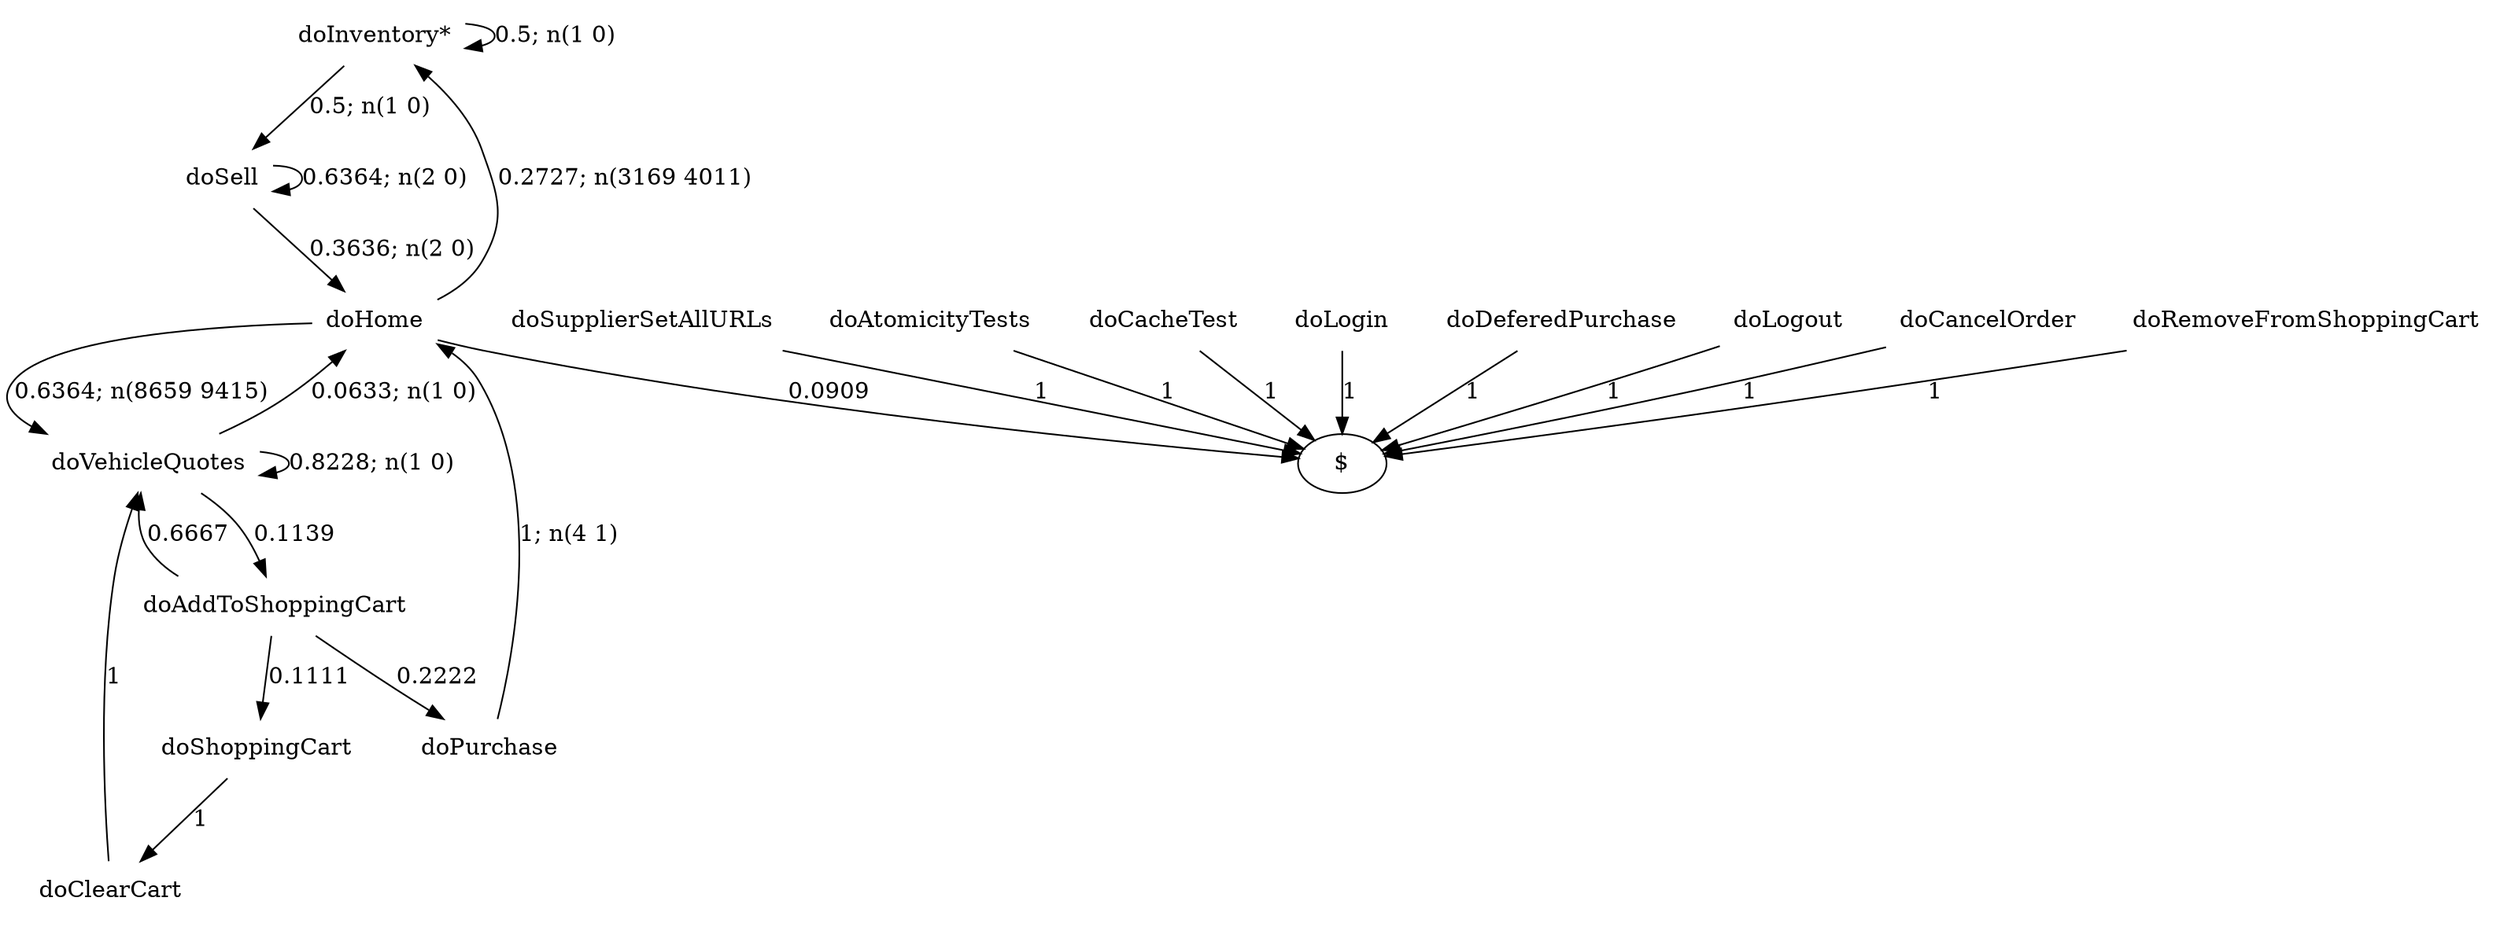 digraph G {"doInventory*" [label="doInventory*",shape=none];"doSupplierSetAllURLs" [label="doSupplierSetAllURLs",shape=none];"doAtomicityTests" [label="doAtomicityTests",shape=none];"doCacheTest" [label="doCacheTest",shape=none];"doLogin" [label="doLogin",shape=none];"doVehicleQuotes" [label="doVehicleQuotes",shape=none];"doAddToShoppingCart" [label="doAddToShoppingCart",shape=none];"doDeferedPurchase" [label="doDeferedPurchase",shape=none];"doHome" [label="doHome",shape=none];"doShoppingCart" [label="doShoppingCart",shape=none];"doClearCart" [label="doClearCart",shape=none];"doPurchase" [label="doPurchase",shape=none];"doSell" [label="doSell",shape=none];"doLogout" [label="doLogout",shape=none];"doCancelOrder" [label="doCancelOrder",shape=none];"doRemoveFromShoppingCart" [label="doRemoveFromShoppingCart",shape=none];"doInventory*"->"doInventory*" [style=solid,label="0.5; n(1 0)"];"doInventory*"->"doSell" [style=solid,label="0.5; n(1 0)"];"doSupplierSetAllURLs"->"$" [style=solid,label="1"];"doAtomicityTests"->"$" [style=solid,label="1"];"doCacheTest"->"$" [style=solid,label="1"];"doLogin"->"$" [style=solid,label="1"];"doVehicleQuotes"->"doVehicleQuotes" [style=solid,label="0.8228; n(1 0)"];"doVehicleQuotes"->"doAddToShoppingCart" [style=solid,label="0.1139"];"doVehicleQuotes"->"doHome" [style=solid,label="0.0633; n(1 0)"];"doAddToShoppingCart"->"doVehicleQuotes" [style=solid,label="0.6667"];"doAddToShoppingCart"->"doShoppingCart" [style=solid,label="0.1111"];"doAddToShoppingCart"->"doPurchase" [style=solid,label="0.2222"];"doDeferedPurchase"->"$" [style=solid,label="1"];"doHome"->"doInventory*" [style=solid,label="0.2727; n(3169 4011)"];"doHome"->"doVehicleQuotes" [style=solid,label="0.6364; n(8659 9415)"];"doHome"->"$" [style=solid,label="0.0909"];"doShoppingCart"->"doClearCart" [style=solid,label="1"];"doClearCart"->"doVehicleQuotes" [style=solid,label="1"];"doPurchase"->"doHome" [style=solid,label="1; n(4 1)"];"doSell"->"doHome" [style=solid,label="0.3636; n(2 0)"];"doSell"->"doSell" [style=solid,label="0.6364; n(2 0)"];"doLogout"->"$" [style=solid,label="1"];"doCancelOrder"->"$" [style=solid,label="1"];"doRemoveFromShoppingCart"->"$" [style=solid,label="1"];}